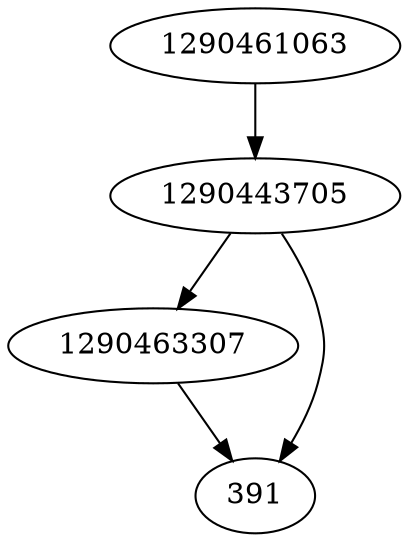 strict digraph  {
1290461063;
1290443705;
1290463307;
391;
1290461063 -> 1290443705;
1290443705 -> 391;
1290443705 -> 1290463307;
1290463307 -> 391;
}

